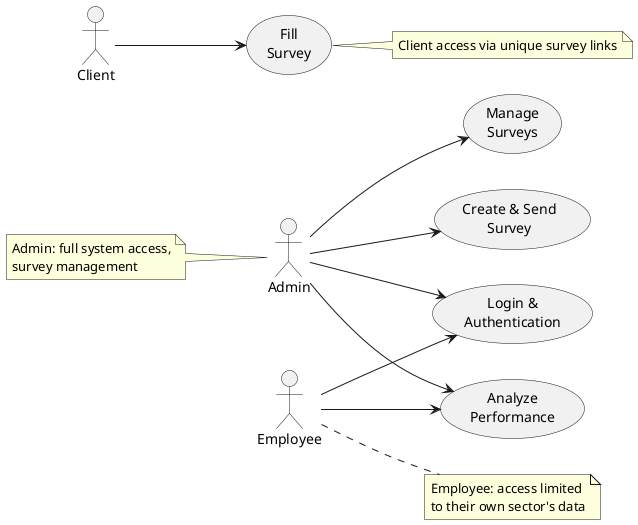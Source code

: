 @startuml SurveyDashboard_UseCase

left to right direction
skinparam packageStyle rectangle

' Actors
actor Admin as A
actor "Employee" as E
actor Client as C

' Use cases
usecase "Create & Send\nSurvey" as UC_CreateSend
usecase "Fill\nSurvey" as UC_Fill
usecase "Analyze\nPerformance" as UC_Analyze
usecase "Manage\nSurveys" as UC_Manage
usecase "Login &\nAuthentication" as UC_Auth

' Associations
A --> UC_CreateSend
A --> UC_Analyze
A --> UC_Manage
A --> UC_Auth

E --> UC_Analyze
E --> UC_Auth


C --> UC_Fill

' Notes / constraints
note right of E
  Employee: access limited
  to their own sector's data
end note

note left of A
  Admin: full system access,
  survey management
end note

note right of UC_Fill
  Client access via unique survey links
end note

@enduml

